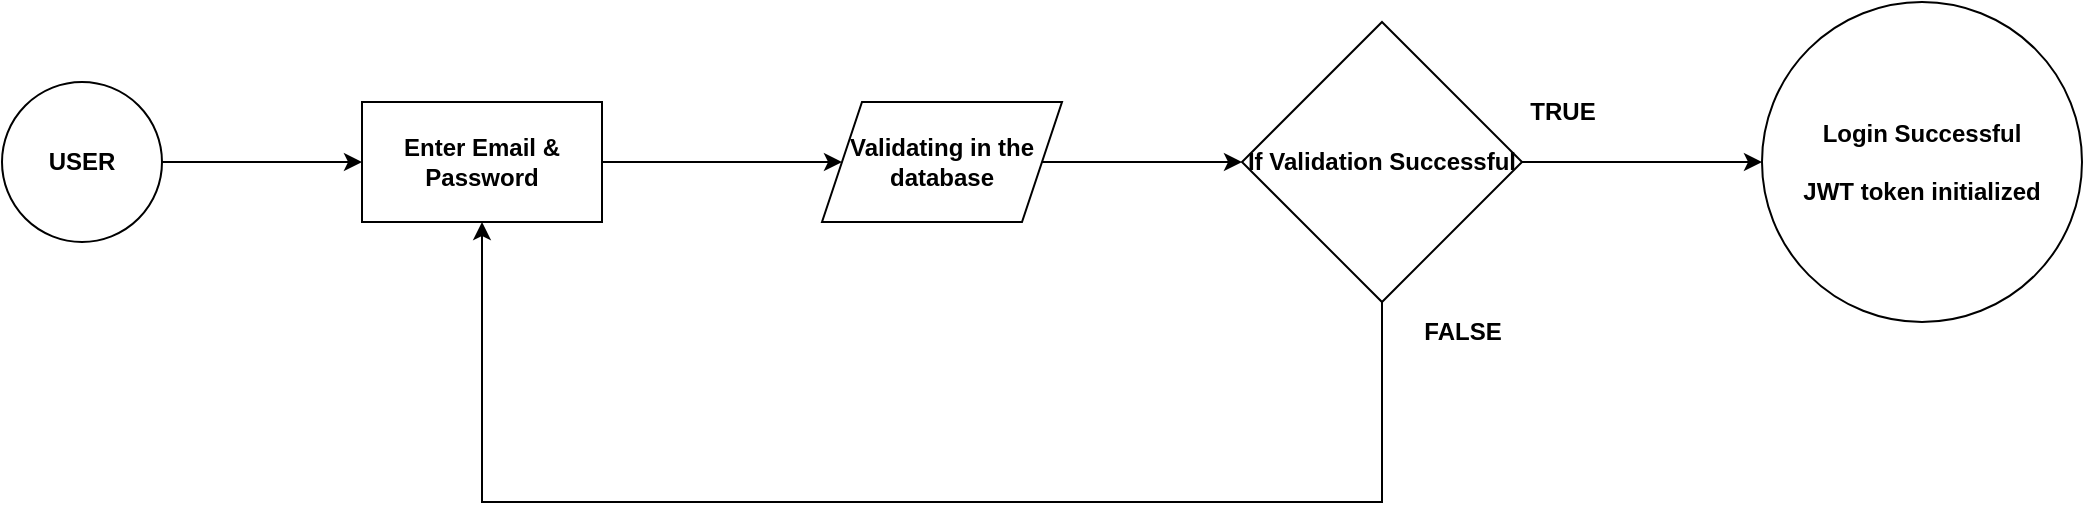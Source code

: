 <mxfile version="21.6.9" type="github">
  <diagram name="Page-1" id="FmoPtNlkp1IxTzr8_TZK">
    <mxGraphModel dx="1615" dy="838" grid="1" gridSize="10" guides="1" tooltips="1" connect="1" arrows="1" fold="1" page="1" pageScale="1" pageWidth="850" pageHeight="1100" math="0" shadow="0">
      <root>
        <mxCell id="0" />
        <mxCell id="1" parent="0" />
        <mxCell id="aUM3otiBLoCD8vI0Q3bh-7" value="" style="edgeStyle=orthogonalEdgeStyle;rounded=0;orthogonalLoop=1;jettySize=auto;html=1;" edge="1" parent="1" source="aUM3otiBLoCD8vI0Q3bh-2" target="aUM3otiBLoCD8vI0Q3bh-3">
          <mxGeometry relative="1" as="geometry" />
        </mxCell>
        <mxCell id="aUM3otiBLoCD8vI0Q3bh-2" value="&lt;b&gt;USER&lt;/b&gt;" style="ellipse;whiteSpace=wrap;html=1;aspect=fixed;" vertex="1" parent="1">
          <mxGeometry x="70" y="210" width="80" height="80" as="geometry" />
        </mxCell>
        <mxCell id="aUM3otiBLoCD8vI0Q3bh-8" value="" style="edgeStyle=orthogonalEdgeStyle;rounded=0;orthogonalLoop=1;jettySize=auto;html=1;" edge="1" parent="1" source="aUM3otiBLoCD8vI0Q3bh-3" target="aUM3otiBLoCD8vI0Q3bh-4">
          <mxGeometry relative="1" as="geometry" />
        </mxCell>
        <mxCell id="aUM3otiBLoCD8vI0Q3bh-3" value="&lt;b&gt;Enter Email &amp;amp; Password&lt;/b&gt;" style="rounded=0;whiteSpace=wrap;html=1;" vertex="1" parent="1">
          <mxGeometry x="250" y="220" width="120" height="60" as="geometry" />
        </mxCell>
        <mxCell id="aUM3otiBLoCD8vI0Q3bh-9" value="" style="edgeStyle=orthogonalEdgeStyle;rounded=0;orthogonalLoop=1;jettySize=auto;html=1;" edge="1" parent="1" source="aUM3otiBLoCD8vI0Q3bh-4" target="aUM3otiBLoCD8vI0Q3bh-5">
          <mxGeometry relative="1" as="geometry" />
        </mxCell>
        <mxCell id="aUM3otiBLoCD8vI0Q3bh-4" value="&lt;b&gt;Validating in the database&lt;/b&gt;" style="shape=parallelogram;perimeter=parallelogramPerimeter;whiteSpace=wrap;html=1;fixedSize=1;" vertex="1" parent="1">
          <mxGeometry x="480" y="220" width="120" height="60" as="geometry" />
        </mxCell>
        <mxCell id="aUM3otiBLoCD8vI0Q3bh-10" value="" style="edgeStyle=orthogonalEdgeStyle;rounded=0;orthogonalLoop=1;jettySize=auto;html=1;" edge="1" parent="1" source="aUM3otiBLoCD8vI0Q3bh-5" target="aUM3otiBLoCD8vI0Q3bh-6">
          <mxGeometry relative="1" as="geometry" />
        </mxCell>
        <mxCell id="aUM3otiBLoCD8vI0Q3bh-11" style="edgeStyle=orthogonalEdgeStyle;rounded=0;orthogonalLoop=1;jettySize=auto;html=1;entryX=0.5;entryY=1;entryDx=0;entryDy=0;" edge="1" parent="1" source="aUM3otiBLoCD8vI0Q3bh-5" target="aUM3otiBLoCD8vI0Q3bh-3">
          <mxGeometry relative="1" as="geometry">
            <Array as="points">
              <mxPoint x="760" y="420" />
              <mxPoint x="310" y="420" />
            </Array>
          </mxGeometry>
        </mxCell>
        <mxCell id="aUM3otiBLoCD8vI0Q3bh-5" value="&lt;b&gt;If Validation Successful&lt;/b&gt;" style="rhombus;whiteSpace=wrap;html=1;" vertex="1" parent="1">
          <mxGeometry x="690" y="180" width="140" height="140" as="geometry" />
        </mxCell>
        <mxCell id="aUM3otiBLoCD8vI0Q3bh-6" value="&lt;b&gt;Login Successful&lt;br&gt;&lt;br&gt;JWT token initialized&lt;br&gt;&lt;/b&gt;" style="ellipse;whiteSpace=wrap;html=1;aspect=fixed;" vertex="1" parent="1">
          <mxGeometry x="950" y="170" width="160" height="160" as="geometry" />
        </mxCell>
        <mxCell id="aUM3otiBLoCD8vI0Q3bh-12" value="&lt;b&gt;TRUE&lt;/b&gt;" style="text;html=1;align=center;verticalAlign=middle;resizable=0;points=[];autosize=1;strokeColor=none;fillColor=none;" vertex="1" parent="1">
          <mxGeometry x="820" y="210" width="60" height="30" as="geometry" />
        </mxCell>
        <mxCell id="aUM3otiBLoCD8vI0Q3bh-13" value="&lt;b&gt;FALSE&lt;/b&gt;" style="text;html=1;align=center;verticalAlign=middle;resizable=0;points=[];autosize=1;strokeColor=none;fillColor=none;" vertex="1" parent="1">
          <mxGeometry x="770" y="320" width="60" height="30" as="geometry" />
        </mxCell>
      </root>
    </mxGraphModel>
  </diagram>
</mxfile>
